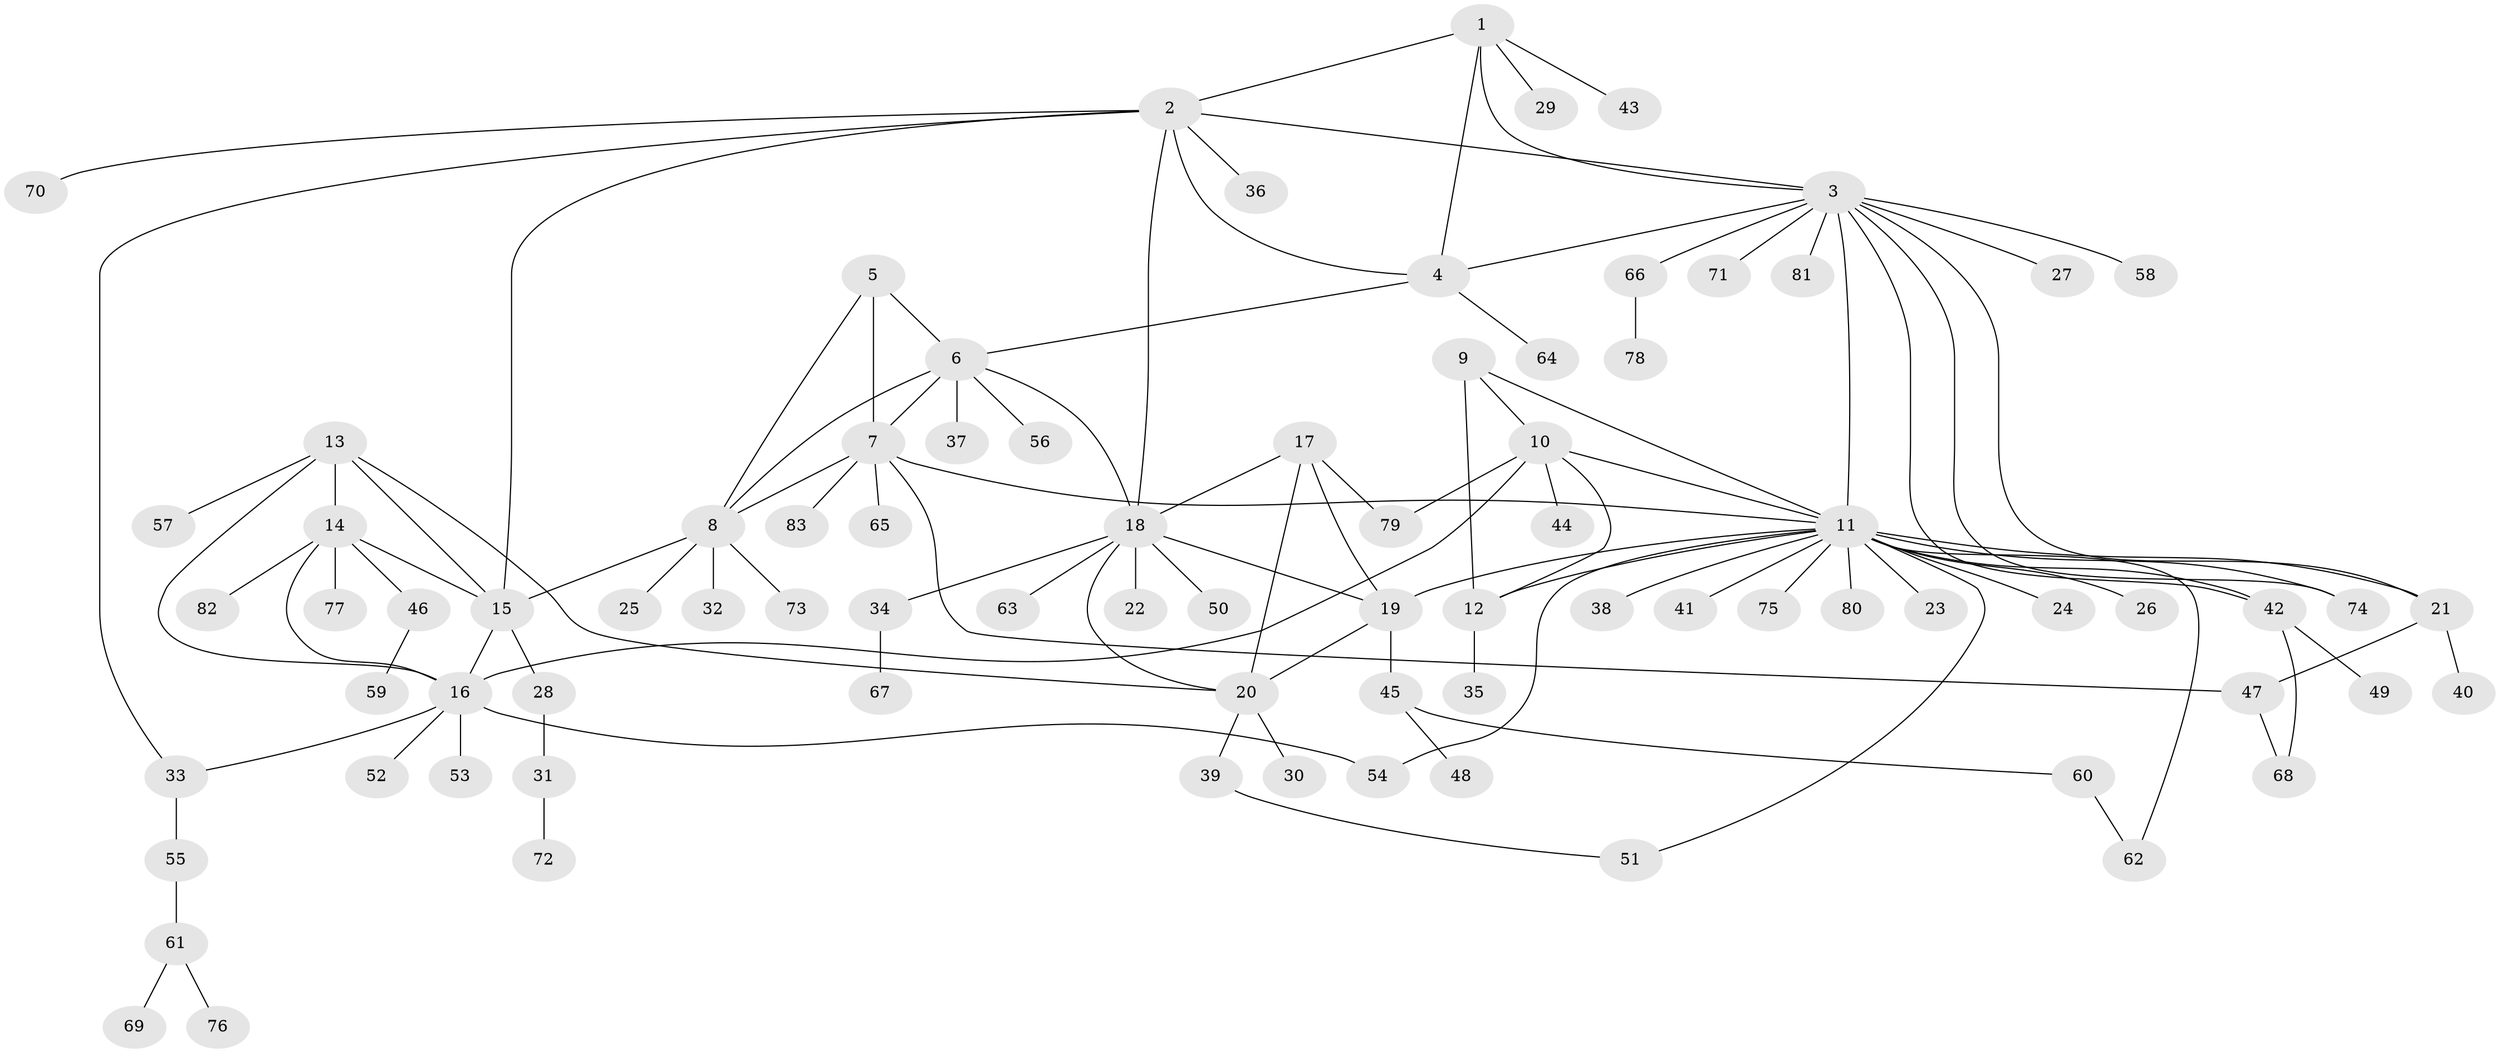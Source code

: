 // coarse degree distribution, {5: 0.024390243902439025, 2: 0.12195121951219512, 6: 0.04878048780487805, 1: 0.7073170731707317, 3: 0.024390243902439025, 7: 0.024390243902439025, 9: 0.024390243902439025, 21: 0.024390243902439025}
// Generated by graph-tools (version 1.1) at 2025/58/03/04/25 21:58:06]
// undirected, 83 vertices, 113 edges
graph export_dot {
graph [start="1"]
  node [color=gray90,style=filled];
  1;
  2;
  3;
  4;
  5;
  6;
  7;
  8;
  9;
  10;
  11;
  12;
  13;
  14;
  15;
  16;
  17;
  18;
  19;
  20;
  21;
  22;
  23;
  24;
  25;
  26;
  27;
  28;
  29;
  30;
  31;
  32;
  33;
  34;
  35;
  36;
  37;
  38;
  39;
  40;
  41;
  42;
  43;
  44;
  45;
  46;
  47;
  48;
  49;
  50;
  51;
  52;
  53;
  54;
  55;
  56;
  57;
  58;
  59;
  60;
  61;
  62;
  63;
  64;
  65;
  66;
  67;
  68;
  69;
  70;
  71;
  72;
  73;
  74;
  75;
  76;
  77;
  78;
  79;
  80;
  81;
  82;
  83;
  1 -- 2;
  1 -- 3;
  1 -- 4;
  1 -- 29;
  1 -- 43;
  2 -- 3;
  2 -- 4;
  2 -- 15;
  2 -- 18;
  2 -- 33;
  2 -- 36;
  2 -- 70;
  3 -- 4;
  3 -- 11;
  3 -- 21;
  3 -- 27;
  3 -- 42;
  3 -- 58;
  3 -- 66;
  3 -- 71;
  3 -- 74;
  3 -- 81;
  4 -- 6;
  4 -- 64;
  5 -- 6;
  5 -- 7;
  5 -- 8;
  6 -- 7;
  6 -- 8;
  6 -- 18;
  6 -- 37;
  6 -- 56;
  7 -- 8;
  7 -- 11;
  7 -- 47;
  7 -- 65;
  7 -- 83;
  8 -- 15;
  8 -- 25;
  8 -- 32;
  8 -- 73;
  9 -- 10;
  9 -- 11;
  9 -- 12;
  10 -- 11;
  10 -- 12;
  10 -- 16;
  10 -- 44;
  10 -- 79;
  11 -- 12;
  11 -- 19;
  11 -- 21;
  11 -- 23;
  11 -- 24;
  11 -- 26;
  11 -- 38;
  11 -- 41;
  11 -- 42;
  11 -- 51;
  11 -- 54;
  11 -- 62;
  11 -- 74;
  11 -- 75;
  11 -- 80;
  12 -- 35;
  13 -- 14;
  13 -- 15;
  13 -- 16;
  13 -- 20;
  13 -- 57;
  14 -- 15;
  14 -- 16;
  14 -- 46;
  14 -- 77;
  14 -- 82;
  15 -- 16;
  15 -- 28;
  16 -- 33;
  16 -- 52;
  16 -- 53;
  16 -- 54;
  17 -- 18;
  17 -- 19;
  17 -- 20;
  17 -- 79;
  18 -- 19;
  18 -- 20;
  18 -- 22;
  18 -- 34;
  18 -- 50;
  18 -- 63;
  19 -- 20;
  19 -- 45;
  20 -- 30;
  20 -- 39;
  21 -- 40;
  21 -- 47;
  28 -- 31;
  31 -- 72;
  33 -- 55;
  34 -- 67;
  39 -- 51;
  42 -- 49;
  42 -- 68;
  45 -- 48;
  45 -- 60;
  46 -- 59;
  47 -- 68;
  55 -- 61;
  60 -- 62;
  61 -- 69;
  61 -- 76;
  66 -- 78;
}
